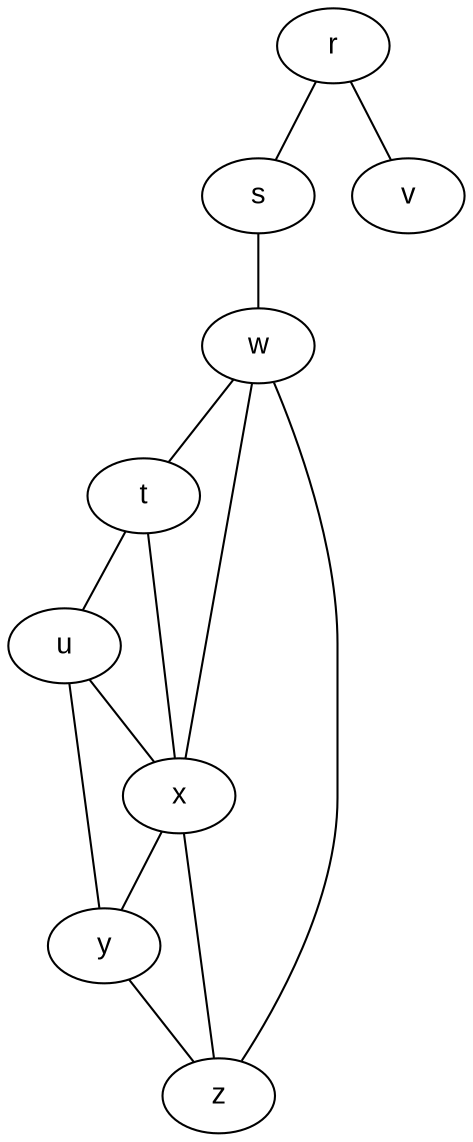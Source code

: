 strict graph {
    node [fontname="Arial"];
    r -- s;
    r -- v;
    s -- r;
    s -- w;
    v -- r;
    w -- s;
    w -- t;
    w -- x;
    w -- z;
    t -- u;
    t -- w;
    t -- x;
    u -- t;
    u -- x;
    u -- y;
    x -- t;
    x -- u;
    x -- w;
    x -- y;
    x -- z;
    y -- u;
    y -- x;
    y -- z;
    z -- w;
    z -- x;
    z -- y;
}
